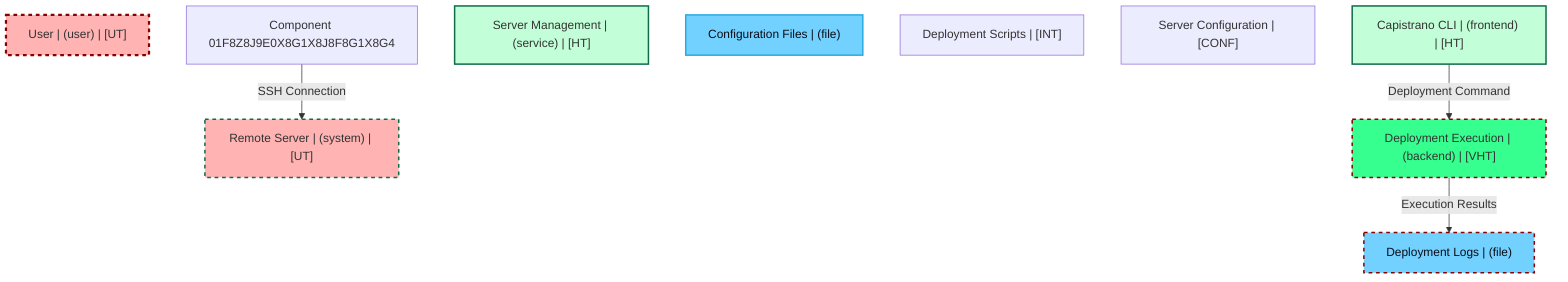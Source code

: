 graph TB
  node_01F8Z8J9E0X8G1X8J8F8G1X8G10["User | (user) | [UT]"]:::untrusted
  node_01F8Z8J9E0X8G1X8J8F8G1X8G11["Remote Server | (system) | [UT]"]:::untrusted
  node_01F8Z8J9E0X8G1X8J8F8G1X8G5["Capistrano CLI | (frontend) | [HT]"]:::highTrust
  node_01F8Z8J9E0X8G1X8J8F8G1X8G6["Deployment Execution | (backend) | [VHT]"]:::veryHighTrust
  node_01F8Z8J9E0X8G1X8J8F8G1X8G7["Server Management | (service) | [HT]"]:::highTrust
  node_01F8Z8J9E0X8G1X8J8F8G1X8G8["Deployment Logs | (file)"]:::dataStore
  node_01F8Z8J9E0X8G1X8J8F8G1X8G9["Configuration Files | (file)"]:::dataStore
  node_01F8Z8J9E0X8G1X8J8F8G1X8G2["Deployment Scripts | [INT]"]:::dataAsset,internal
  node_01F8Z8J9E0X8G1X8J8F8G1X8G3["Server Configuration | [CONF]"]:::dataAsset,confidential
  node_01F8Z8J9E0X8G1X8J8F8G1X8G4["Component 01F8Z8J9E0X8G1X8J8F8G1X8G4"]:::process,untrusted

  node_01F8Z8J9E0X8G1X8J8F8G1X8G5 -->|Deployment Command| node_01F8Z8J9E0X8G1X8J8F8G1X8G6:::unencryptedFlow
  node_01F8Z8J9E0X8G1X8J8F8G1X8G6 -->|Execution Results| node_01F8Z8J9E0X8G1X8J8F8G1X8G8:::unencryptedFlow
  node_01F8Z8J9E0X8G1X8J8F8G1X8G4 -->|SSH Connection| node_01F8Z8J9E0X8G1X8J8F8G1X8G11:::encryptedFlow

  classDef externalEntity fill:#FFB3B3,stroke:#8B0000,stroke-width:2px,color:#0B0D17
  classDef process fill:#C2FFD8,stroke:#106B49,stroke-width:2px,color:#0B0D17
  classDef dataStore fill:#73d1ff,stroke:#29ABE2,stroke-width:2px,color:#0B0D17
  classDef dataAsset fill:#ffa1ad,stroke:#A259FF,stroke-width:2px,color:#0B0D17
  classDef untrusted fill:#FFB3B3,stroke:#8B0000,stroke-width:3px,stroke-dasharray:5 5
  classDef lowTrust fill:#f77c63,stroke:#f77c63,stroke-width:2px,stroke-dasharray:3 3
  classDef mediumTrust fill:#FFF2B3,stroke:#7A6300,stroke-width:2px
  classDef highTrust fill:#C2FFD8,stroke:#106B49,stroke-width:2px
  classDef veryHighTrust fill:#36FF8F,stroke:#36FF8F,stroke-width:3px
  classDef public fill:#C2FFD8,stroke:#106B49,stroke-width:1px
  classDef internal fill:#FFF2B3,stroke:#7A6300,stroke-width:1px
  classDef confidential fill:#FFB3B3,stroke:#8B0000,stroke-width:2px
  classDef restricted fill:#8B0000,stroke:#8B0000,stroke-width:3px
  classDef pii fill:#ffa1ad,stroke:#A259FF,stroke-width:2px
  classDef pci fill:#8B0000,stroke:#8B0000,stroke-width:3px
  classDef phi fill:#ffa1ad,stroke:#A259FF,stroke-width:3px
  classDef encryptedFlow stroke:#106B49,stroke-width:2px
  classDef unencryptedFlow stroke:#8B0000,stroke-width:2px,stroke-dasharray:5 5
  classDef authenticatedFlow stroke:#29ABE2,stroke-width:2px
  classDef trustBoundary fill:transparent,stroke:#2E3440,stroke-width:3px,stroke-dasharray:10 5